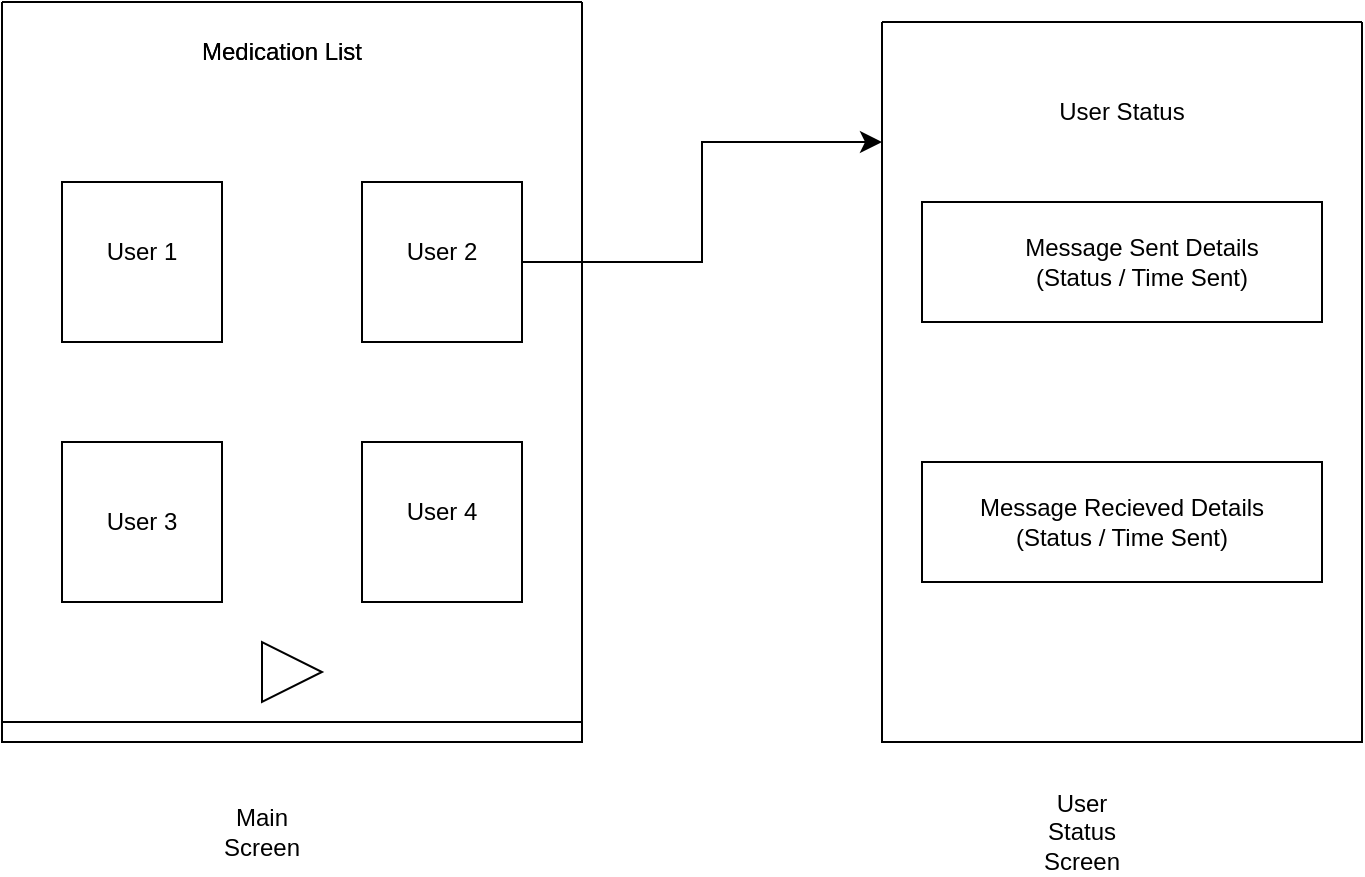<mxfile version="26.0.16">
  <diagram name="Page-1" id="LVS2mFPciPOaRrUAyt6g">
    <mxGraphModel dx="1026" dy="629" grid="1" gridSize="10" guides="1" tooltips="1" connect="1" arrows="1" fold="1" page="1" pageScale="1" pageWidth="827" pageHeight="1169" math="0" shadow="0">
      <root>
        <mxCell id="0" />
        <mxCell id="1" parent="0" />
        <mxCell id="4-ePBTTTLUMWPQ_6cVo_-1" value="" style="swimlane;startSize=0;" vertex="1" parent="1">
          <mxGeometry x="40" y="70" width="290" height="370" as="geometry">
            <mxRectangle x="40" y="70" width="50" height="40" as="alternateBounds" />
          </mxGeometry>
        </mxCell>
        <mxCell id="4-ePBTTTLUMWPQ_6cVo_-3" value="Medication List" style="text;strokeColor=none;align=center;fillColor=none;html=1;verticalAlign=middle;whiteSpace=wrap;rounded=0;" vertex="1" parent="4-ePBTTTLUMWPQ_6cVo_-1">
          <mxGeometry x="30" y="10" width="220" height="30" as="geometry" />
        </mxCell>
        <mxCell id="4-ePBTTTLUMWPQ_6cVo_-4" value="" style="whiteSpace=wrap;html=1;aspect=fixed;" vertex="1" parent="4-ePBTTTLUMWPQ_6cVo_-1">
          <mxGeometry x="30" y="90" width="80" height="80" as="geometry" />
        </mxCell>
        <mxCell id="4-ePBTTTLUMWPQ_6cVo_-5" value="User 1" style="text;strokeColor=none;align=center;fillColor=none;html=1;verticalAlign=middle;whiteSpace=wrap;rounded=0;" vertex="1" parent="4-ePBTTTLUMWPQ_6cVo_-1">
          <mxGeometry x="40" y="110" width="60" height="30" as="geometry" />
        </mxCell>
        <mxCell id="4-ePBTTTLUMWPQ_6cVo_-2" value="Main Screen" style="text;strokeColor=none;align=center;fillColor=none;html=1;verticalAlign=middle;whiteSpace=wrap;rounded=0;" vertex="1" parent="1">
          <mxGeometry x="140" y="470" width="60" height="30" as="geometry" />
        </mxCell>
        <mxCell id="4-ePBTTTLUMWPQ_6cVo_-6" value="" style="swimlane;startSize=0;" vertex="1" parent="1">
          <mxGeometry x="40" y="70" width="290" height="360" as="geometry">
            <mxRectangle x="40" y="70" width="50" height="40" as="alternateBounds" />
          </mxGeometry>
        </mxCell>
        <mxCell id="4-ePBTTTLUMWPQ_6cVo_-7" value="Medication List" style="text;strokeColor=none;align=center;fillColor=none;html=1;verticalAlign=middle;whiteSpace=wrap;rounded=0;" vertex="1" parent="4-ePBTTTLUMWPQ_6cVo_-6">
          <mxGeometry x="30" y="10" width="220" height="30" as="geometry" />
        </mxCell>
        <mxCell id="4-ePBTTTLUMWPQ_6cVo_-8" value="" style="whiteSpace=wrap;html=1;aspect=fixed;" vertex="1" parent="4-ePBTTTLUMWPQ_6cVo_-6">
          <mxGeometry x="30" y="90" width="80" height="80" as="geometry" />
        </mxCell>
        <mxCell id="4-ePBTTTLUMWPQ_6cVo_-9" value="User 1" style="text;strokeColor=none;align=center;fillColor=none;html=1;verticalAlign=middle;whiteSpace=wrap;rounded=0;" vertex="1" parent="4-ePBTTTLUMWPQ_6cVo_-6">
          <mxGeometry x="40" y="110" width="60" height="30" as="geometry" />
        </mxCell>
        <mxCell id="4-ePBTTTLUMWPQ_6cVo_-14" value="" style="whiteSpace=wrap;html=1;aspect=fixed;" vertex="1" parent="4-ePBTTTLUMWPQ_6cVo_-6">
          <mxGeometry x="180" y="90" width="80" height="80" as="geometry" />
        </mxCell>
        <mxCell id="4-ePBTTTLUMWPQ_6cVo_-15" value="User 2" style="text;strokeColor=none;align=center;fillColor=none;html=1;verticalAlign=middle;whiteSpace=wrap;rounded=0;" vertex="1" parent="4-ePBTTTLUMWPQ_6cVo_-6">
          <mxGeometry x="190" y="110" width="60" height="30" as="geometry" />
        </mxCell>
        <mxCell id="4-ePBTTTLUMWPQ_6cVo_-16" value="" style="whiteSpace=wrap;html=1;aspect=fixed;" vertex="1" parent="4-ePBTTTLUMWPQ_6cVo_-6">
          <mxGeometry x="30" y="220" width="80" height="80" as="geometry" />
        </mxCell>
        <mxCell id="4-ePBTTTLUMWPQ_6cVo_-17" value="User 3" style="text;strokeColor=none;align=center;fillColor=none;html=1;verticalAlign=middle;whiteSpace=wrap;rounded=0;" vertex="1" parent="4-ePBTTTLUMWPQ_6cVo_-6">
          <mxGeometry x="40" y="245" width="60" height="30" as="geometry" />
        </mxCell>
        <mxCell id="4-ePBTTTLUMWPQ_6cVo_-18" value="" style="whiteSpace=wrap;html=1;aspect=fixed;" vertex="1" parent="4-ePBTTTLUMWPQ_6cVo_-6">
          <mxGeometry x="180" y="220" width="80" height="80" as="geometry" />
        </mxCell>
        <mxCell id="4-ePBTTTLUMWPQ_6cVo_-19" value="User 4" style="text;strokeColor=none;align=center;fillColor=none;html=1;verticalAlign=middle;whiteSpace=wrap;rounded=0;" vertex="1" parent="4-ePBTTTLUMWPQ_6cVo_-6">
          <mxGeometry x="190" y="240" width="60" height="30" as="geometry" />
        </mxCell>
        <mxCell id="4-ePBTTTLUMWPQ_6cVo_-20" value="" style="html=1;shadow=0;dashed=0;align=center;verticalAlign=middle;shape=mxgraph.arrows2.arrow;dy=0.6;dx=40;notch=0;" vertex="1" parent="4-ePBTTTLUMWPQ_6cVo_-6">
          <mxGeometry x="130" y="320" width="30" height="30" as="geometry" />
        </mxCell>
        <mxCell id="4-ePBTTTLUMWPQ_6cVo_-21" value="" style="edgeStyle=elbowEdgeStyle;elbow=horizontal;endArrow=classic;html=1;curved=0;rounded=0;endSize=8;startSize=8;" edge="1" parent="4-ePBTTTLUMWPQ_6cVo_-6">
          <mxGeometry width="50" height="50" relative="1" as="geometry">
            <mxPoint x="260" y="130" as="sourcePoint" />
            <mxPoint x="440" y="70" as="targetPoint" />
          </mxGeometry>
        </mxCell>
        <mxCell id="4-ePBTTTLUMWPQ_6cVo_-23" value="" style="swimlane;startSize=0;" vertex="1" parent="1">
          <mxGeometry x="480" y="80" width="240" height="360" as="geometry" />
        </mxCell>
        <mxCell id="4-ePBTTTLUMWPQ_6cVo_-24" value="User Status" style="text;strokeColor=none;align=center;fillColor=none;html=1;verticalAlign=middle;whiteSpace=wrap;rounded=0;" vertex="1" parent="4-ePBTTTLUMWPQ_6cVo_-23">
          <mxGeometry x="40" y="30" width="160" height="30" as="geometry" />
        </mxCell>
        <mxCell id="4-ePBTTTLUMWPQ_6cVo_-25" value="" style="rounded=0;whiteSpace=wrap;html=1;" vertex="1" parent="4-ePBTTTLUMWPQ_6cVo_-23">
          <mxGeometry x="20" y="90" width="200" height="60" as="geometry" />
        </mxCell>
        <mxCell id="4-ePBTTTLUMWPQ_6cVo_-26" value="Message Sent Details (Status / Time Sent)" style="text;strokeColor=none;align=center;fillColor=none;html=1;verticalAlign=middle;whiteSpace=wrap;rounded=0;" vertex="1" parent="4-ePBTTTLUMWPQ_6cVo_-23">
          <mxGeometry x="50" y="105" width="160" height="30" as="geometry" />
        </mxCell>
        <mxCell id="4-ePBTTTLUMWPQ_6cVo_-27" value="" style="rounded=0;whiteSpace=wrap;html=1;" vertex="1" parent="4-ePBTTTLUMWPQ_6cVo_-23">
          <mxGeometry x="20" y="220" width="200" height="60" as="geometry" />
        </mxCell>
        <mxCell id="4-ePBTTTLUMWPQ_6cVo_-28" value="Message Recieved Details (Status / Time Sent)" style="text;strokeColor=none;align=center;fillColor=none;html=1;verticalAlign=middle;whiteSpace=wrap;rounded=0;" vertex="1" parent="4-ePBTTTLUMWPQ_6cVo_-23">
          <mxGeometry x="40" y="235" width="160" height="30" as="geometry" />
        </mxCell>
        <mxCell id="4-ePBTTTLUMWPQ_6cVo_-29" value="User Status Screen" style="text;strokeColor=none;align=center;fillColor=none;html=1;verticalAlign=middle;whiteSpace=wrap;rounded=0;" vertex="1" parent="1">
          <mxGeometry x="550" y="470" width="60" height="30" as="geometry" />
        </mxCell>
      </root>
    </mxGraphModel>
  </diagram>
</mxfile>

